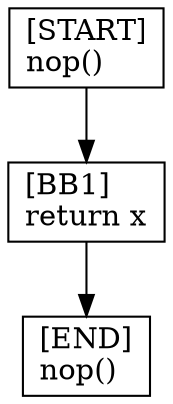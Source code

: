 digraph {
  node [shape=box]
  END [label="[END]\lnop()\l"];
  START [label="[START]\lnop()\l"];
  BB1 [label="[BB1]\lreturn x\l"];
  BB1 -> END;
  START -> BB1;
}
